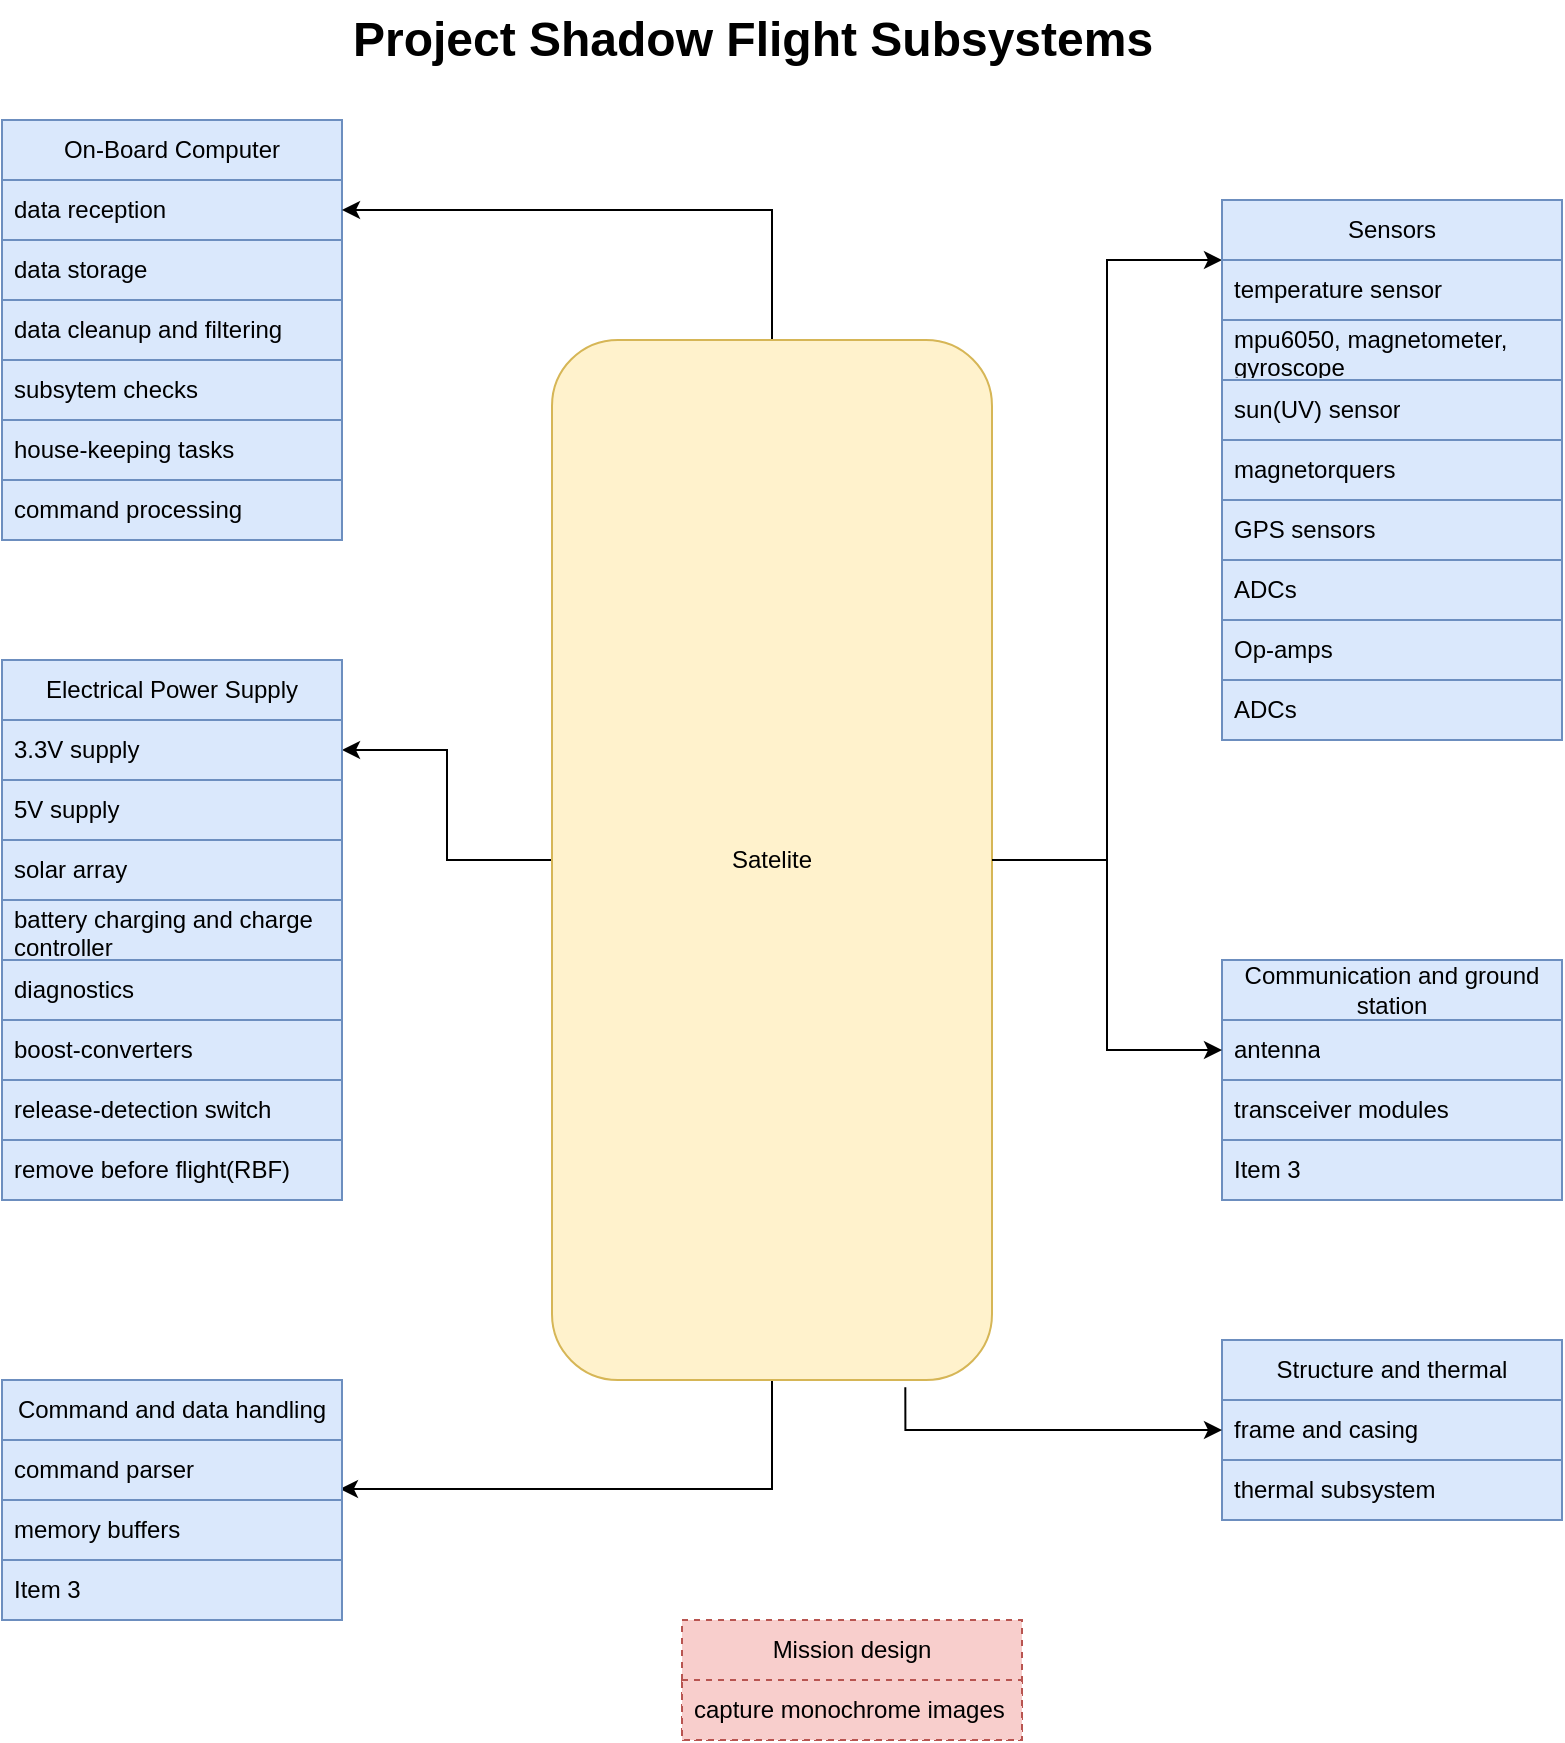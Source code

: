 <mxfile version="20.8.16" type="device"><diagram name="Page-1" id="E-5t9pThX8K7YHl_Ke6q"><mxGraphModel dx="1687" dy="2105" grid="1" gridSize="10" guides="1" tooltips="1" connect="1" arrows="1" fold="1" page="1" pageScale="1" pageWidth="850" pageHeight="1100" math="0" shadow="0"><root><mxCell id="0"/><mxCell id="1" parent="0"/><mxCell id="Uk9GfLsoAb0SeuHJn7hZ-63" value="" style="whiteSpace=wrap;html=1;rounded=0;fillColor=#dae8fc;strokeColor=#6c8ebf;" vertex="1" parent="1"><mxGeometry x="630" y="30" width="170" height="30" as="geometry"/></mxCell><mxCell id="Uk9GfLsoAb0SeuHJn7hZ-64" value="" style="whiteSpace=wrap;html=1;rounded=0;fillColor=#dae8fc;strokeColor=#6c8ebf;" vertex="1" parent="1"><mxGeometry x="630" y="60" width="170" height="30" as="geometry"/></mxCell><mxCell id="Uk9GfLsoAb0SeuHJn7hZ-65" value="" style="whiteSpace=wrap;html=1;rounded=0;fillColor=#dae8fc;strokeColor=#6c8ebf;" vertex="1" parent="1"><mxGeometry x="630" y="90" width="170" height="30" as="geometry"/></mxCell><mxCell id="Uk9GfLsoAb0SeuHJn7hZ-66" value="" style="whiteSpace=wrap;html=1;rounded=0;fillColor=#dae8fc;strokeColor=#6c8ebf;" vertex="1" parent="1"><mxGeometry x="630" y="120" width="170" height="30" as="geometry"/></mxCell><mxCell id="Uk9GfLsoAb0SeuHJn7hZ-67" value="" style="whiteSpace=wrap;html=1;rounded=0;fillColor=#dae8fc;strokeColor=#6c8ebf;" vertex="1" parent="1"><mxGeometry x="630" y="150" width="170" height="30" as="geometry"/></mxCell><mxCell id="Uk9GfLsoAb0SeuHJn7hZ-68" value="" style="whiteSpace=wrap;html=1;rounded=0;fillColor=#dae8fc;strokeColor=#6c8ebf;" vertex="1" parent="1"><mxGeometry x="630" y="30" width="170" height="30" as="geometry"/></mxCell><mxCell id="Uk9GfLsoAb0SeuHJn7hZ-69" value="" style="whiteSpace=wrap;html=1;rounded=0;fillColor=#dae8fc;strokeColor=#6c8ebf;" vertex="1" parent="1"><mxGeometry x="630" y="60" width="170" height="30" as="geometry"/></mxCell><mxCell id="Uk9GfLsoAb0SeuHJn7hZ-60" value="" style="whiteSpace=wrap;html=1;rounded=0;fillColor=#dae8fc;strokeColor=#6c8ebf;" vertex="1" parent="1"><mxGeometry x="20" y="-10" width="170" height="30" as="geometry"/></mxCell><mxCell id="Uk9GfLsoAb0SeuHJn7hZ-61" value="" style="whiteSpace=wrap;html=1;rounded=0;fillColor=#dae8fc;strokeColor=#6c8ebf;" vertex="1" parent="1"><mxGeometry x="20" y="20" width="170" height="30" as="geometry"/></mxCell><mxCell id="Uk9GfLsoAb0SeuHJn7hZ-62" value="" style="whiteSpace=wrap;html=1;rounded=0;fillColor=#dae8fc;strokeColor=#6c8ebf;" vertex="1" parent="1"><mxGeometry x="20" y="50" width="170" height="30" as="geometry"/></mxCell><mxCell id="Uk9GfLsoAb0SeuHJn7hZ-56" value="" style="whiteSpace=wrap;html=1;rounded=0;fillColor=#dae8fc;strokeColor=#6c8ebf;" vertex="1" parent="1"><mxGeometry x="20" y="290" width="170" height="30" as="geometry"/></mxCell><mxCell id="Uk9GfLsoAb0SeuHJn7hZ-57" value="" style="whiteSpace=wrap;html=1;rounded=0;fillColor=#dae8fc;strokeColor=#6c8ebf;" vertex="1" parent="1"><mxGeometry x="20" y="320" width="170" height="30" as="geometry"/></mxCell><mxCell id="Uk9GfLsoAb0SeuHJn7hZ-58" value="" style="whiteSpace=wrap;html=1;rounded=0;fillColor=#dae8fc;strokeColor=#6c8ebf;" vertex="1" parent="1"><mxGeometry x="20" y="350" width="170" height="30" as="geometry"/></mxCell><mxCell id="Uk9GfLsoAb0SeuHJn7hZ-59" value="" style="whiteSpace=wrap;html=1;rounded=0;fillColor=#dae8fc;strokeColor=#6c8ebf;" vertex="1" parent="1"><mxGeometry x="20" y="380" width="170" height="30" as="geometry"/></mxCell><mxCell id="Uk9GfLsoAb0SeuHJn7hZ-54" value="" style="whiteSpace=wrap;html=1;rounded=0;fillColor=#dae8fc;strokeColor=#6c8ebf;" vertex="1" parent="1"><mxGeometry x="20" y="260" width="170" height="30" as="geometry"/></mxCell><mxCell id="Uk9GfLsoAb0SeuHJn7hZ-3" value="On-Board Computer" style="swimlane;fontStyle=0;childLayout=stackLayout;horizontal=1;startSize=30;horizontalStack=0;resizeParent=1;resizeParentMax=0;resizeLast=0;collapsible=1;marginBottom=0;whiteSpace=wrap;html=1;fillColor=#dae8fc;strokeColor=#6c8ebf;" vertex="1" parent="1"><mxGeometry x="20" y="-130" width="170" height="120" as="geometry"/></mxCell><mxCell id="Uk9GfLsoAb0SeuHJn7hZ-4" value="data reception" style="text;strokeColor=#6c8ebf;fillColor=#dae8fc;align=left;verticalAlign=middle;spacingLeft=4;spacingRight=4;overflow=hidden;points=[[0,0.5],[1,0.5]];portConstraint=eastwest;rotatable=0;whiteSpace=wrap;html=1;" vertex="1" parent="Uk9GfLsoAb0SeuHJn7hZ-3"><mxGeometry y="30" width="170" height="30" as="geometry"/></mxCell><mxCell id="Uk9GfLsoAb0SeuHJn7hZ-5" value="data storage" style="text;strokeColor=#6c8ebf;fillColor=#dae8fc;align=left;verticalAlign=middle;spacingLeft=4;spacingRight=4;overflow=hidden;points=[[0,0.5],[1,0.5]];portConstraint=eastwest;rotatable=0;whiteSpace=wrap;html=1;" vertex="1" parent="Uk9GfLsoAb0SeuHJn7hZ-3"><mxGeometry y="60" width="170" height="30" as="geometry"/></mxCell><mxCell id="Uk9GfLsoAb0SeuHJn7hZ-6" value="data cleanup and filtering" style="text;strokeColor=#6c8ebf;fillColor=#dae8fc;align=left;verticalAlign=middle;spacingLeft=4;spacingRight=4;overflow=hidden;points=[[0,0.5],[1,0.5]];portConstraint=eastwest;rotatable=0;whiteSpace=wrap;html=1;" vertex="1" parent="Uk9GfLsoAb0SeuHJn7hZ-3"><mxGeometry y="90" width="170" height="30" as="geometry"/></mxCell><mxCell id="Uk9GfLsoAb0SeuHJn7hZ-46" style="edgeStyle=orthogonalEdgeStyle;rounded=0;orthogonalLoop=1;jettySize=auto;html=1;entryX=1;entryY=0.5;entryDx=0;entryDy=0;" edge="1" parent="1" source="Uk9GfLsoAb0SeuHJn7hZ-7" target="Uk9GfLsoAb0SeuHJn7hZ-4"><mxGeometry relative="1" as="geometry"/></mxCell><mxCell id="Uk9GfLsoAb0SeuHJn7hZ-47" style="edgeStyle=orthogonalEdgeStyle;rounded=0;orthogonalLoop=1;jettySize=auto;html=1;" edge="1" parent="1" source="Uk9GfLsoAb0SeuHJn7hZ-7" target="Uk9GfLsoAb0SeuHJn7hZ-9"><mxGeometry relative="1" as="geometry"/></mxCell><mxCell id="Uk9GfLsoAb0SeuHJn7hZ-48" style="edgeStyle=orthogonalEdgeStyle;rounded=0;orthogonalLoop=1;jettySize=auto;html=1;entryX=0.994;entryY=0.815;entryDx=0;entryDy=0;entryPerimeter=0;" edge="1" parent="1" source="Uk9GfLsoAb0SeuHJn7hZ-7" target="Uk9GfLsoAb0SeuHJn7hZ-13"><mxGeometry relative="1" as="geometry"/></mxCell><mxCell id="Uk9GfLsoAb0SeuHJn7hZ-49" style="edgeStyle=orthogonalEdgeStyle;rounded=0;orthogonalLoop=1;jettySize=auto;html=1;entryX=0;entryY=0.25;entryDx=0;entryDy=0;" edge="1" parent="1" source="Uk9GfLsoAb0SeuHJn7hZ-7" target="Uk9GfLsoAb0SeuHJn7hZ-16"><mxGeometry relative="1" as="geometry"/></mxCell><mxCell id="Uk9GfLsoAb0SeuHJn7hZ-7" value="Satelite" style="rounded=1;whiteSpace=wrap;html=1;fillColor=#fff2cc;strokeColor=#d6b656;" vertex="1" parent="1"><mxGeometry x="295" y="-20" width="220" height="520" as="geometry"/></mxCell><mxCell id="Uk9GfLsoAb0SeuHJn7hZ-8" value="Electrical Power Supply" style="swimlane;fontStyle=0;childLayout=stackLayout;horizontal=1;startSize=30;horizontalStack=0;resizeParent=1;resizeParentMax=0;resizeLast=0;collapsible=1;marginBottom=0;whiteSpace=wrap;html=1;fillColor=#dae8fc;strokeColor=#6c8ebf;" vertex="1" parent="1"><mxGeometry x="20" y="140" width="170" height="120" as="geometry"/></mxCell><mxCell id="Uk9GfLsoAb0SeuHJn7hZ-9" value="3.3V supply" style="text;strokeColor=#6c8ebf;fillColor=#dae8fc;align=left;verticalAlign=middle;spacingLeft=4;spacingRight=4;overflow=hidden;points=[[0,0.5],[1,0.5]];portConstraint=eastwest;rotatable=0;whiteSpace=wrap;html=1;" vertex="1" parent="Uk9GfLsoAb0SeuHJn7hZ-8"><mxGeometry y="30" width="170" height="30" as="geometry"/></mxCell><mxCell id="Uk9GfLsoAb0SeuHJn7hZ-10" value="5V supply" style="text;strokeColor=#6c8ebf;fillColor=#dae8fc;align=left;verticalAlign=middle;spacingLeft=4;spacingRight=4;overflow=hidden;points=[[0,0.5],[1,0.5]];portConstraint=eastwest;rotatable=0;whiteSpace=wrap;html=1;" vertex="1" parent="Uk9GfLsoAb0SeuHJn7hZ-8"><mxGeometry y="60" width="170" height="30" as="geometry"/></mxCell><mxCell id="Uk9GfLsoAb0SeuHJn7hZ-11" value="solar array" style="text;strokeColor=#6c8ebf;fillColor=#dae8fc;align=left;verticalAlign=middle;spacingLeft=4;spacingRight=4;overflow=hidden;points=[[0,0.5],[1,0.5]];portConstraint=eastwest;rotatable=0;whiteSpace=wrap;html=1;" vertex="1" parent="Uk9GfLsoAb0SeuHJn7hZ-8"><mxGeometry y="90" width="170" height="30" as="geometry"/></mxCell><mxCell id="Uk9GfLsoAb0SeuHJn7hZ-12" value="Command and data handling" style="swimlane;fontStyle=0;childLayout=stackLayout;horizontal=1;startSize=30;horizontalStack=0;resizeParent=1;resizeParentMax=0;resizeLast=0;collapsible=1;marginBottom=0;whiteSpace=wrap;html=1;fillColor=#dae8fc;strokeColor=#6c8ebf;" vertex="1" parent="1"><mxGeometry x="20" y="500" width="170" height="120" as="geometry"/></mxCell><mxCell id="Uk9GfLsoAb0SeuHJn7hZ-13" value="command parser" style="text;strokeColor=#6c8ebf;fillColor=#dae8fc;align=left;verticalAlign=middle;spacingLeft=4;spacingRight=4;overflow=hidden;points=[[0,0.5],[1,0.5]];portConstraint=eastwest;rotatable=0;whiteSpace=wrap;html=1;" vertex="1" parent="Uk9GfLsoAb0SeuHJn7hZ-12"><mxGeometry y="30" width="170" height="30" as="geometry"/></mxCell><mxCell id="Uk9GfLsoAb0SeuHJn7hZ-14" value="memory buffers" style="text;strokeColor=#6c8ebf;fillColor=#dae8fc;align=left;verticalAlign=middle;spacingLeft=4;spacingRight=4;overflow=hidden;points=[[0,0.5],[1,0.5]];portConstraint=eastwest;rotatable=0;whiteSpace=wrap;html=1;" vertex="1" parent="Uk9GfLsoAb0SeuHJn7hZ-12"><mxGeometry y="60" width="170" height="30" as="geometry"/></mxCell><mxCell id="Uk9GfLsoAb0SeuHJn7hZ-15" value="Item 3" style="text;strokeColor=#6c8ebf;fillColor=#dae8fc;align=left;verticalAlign=middle;spacingLeft=4;spacingRight=4;overflow=hidden;points=[[0,0.5],[1,0.5]];portConstraint=eastwest;rotatable=0;whiteSpace=wrap;html=1;" vertex="1" parent="Uk9GfLsoAb0SeuHJn7hZ-12"><mxGeometry y="90" width="170" height="30" as="geometry"/></mxCell><mxCell id="Uk9GfLsoAb0SeuHJn7hZ-16" value="Sensors" style="swimlane;fontStyle=0;childLayout=stackLayout;horizontal=1;startSize=30;horizontalStack=0;resizeParent=1;resizeParentMax=0;resizeLast=0;collapsible=1;marginBottom=0;whiteSpace=wrap;html=1;fillColor=#dae8fc;strokeColor=#6c8ebf;" vertex="1" parent="1"><mxGeometry x="630" y="-90" width="170" height="120" as="geometry"/></mxCell><mxCell id="Uk9GfLsoAb0SeuHJn7hZ-17" value="temperature sensor" style="text;strokeColor=#6c8ebf;fillColor=#dae8fc;align=left;verticalAlign=middle;spacingLeft=4;spacingRight=4;overflow=hidden;points=[[0,0.5],[1,0.5]];portConstraint=eastwest;rotatable=0;whiteSpace=wrap;html=1;" vertex="1" parent="Uk9GfLsoAb0SeuHJn7hZ-16"><mxGeometry y="30" width="170" height="30" as="geometry"/></mxCell><mxCell id="Uk9GfLsoAb0SeuHJn7hZ-18" value="mpu6050, magnetometer, gyroscope" style="text;strokeColor=#6c8ebf;fillColor=#dae8fc;align=left;verticalAlign=middle;spacingLeft=4;spacingRight=4;overflow=hidden;points=[[0,0.5],[1,0.5]];portConstraint=eastwest;rotatable=0;whiteSpace=wrap;html=1;" vertex="1" parent="Uk9GfLsoAb0SeuHJn7hZ-16"><mxGeometry y="60" width="170" height="30" as="geometry"/></mxCell><mxCell id="Uk9GfLsoAb0SeuHJn7hZ-19" value="sun(UV) sensor" style="text;strokeColor=#6c8ebf;fillColor=#dae8fc;align=left;verticalAlign=middle;spacingLeft=4;spacingRight=4;overflow=hidden;points=[[0,0.5],[1,0.5]];portConstraint=eastwest;rotatable=0;whiteSpace=wrap;html=1;" vertex="1" parent="Uk9GfLsoAb0SeuHJn7hZ-16"><mxGeometry y="90" width="170" height="30" as="geometry"/></mxCell><mxCell id="Uk9GfLsoAb0SeuHJn7hZ-20" value="Communication and ground station" style="swimlane;fontStyle=0;childLayout=stackLayout;horizontal=1;startSize=30;horizontalStack=0;resizeParent=1;resizeParentMax=0;resizeLast=0;collapsible=1;marginBottom=0;whiteSpace=wrap;html=1;fillColor=#dae8fc;strokeColor=#6c8ebf;" vertex="1" parent="1"><mxGeometry x="630" y="290" width="170" height="120" as="geometry"/></mxCell><mxCell id="Uk9GfLsoAb0SeuHJn7hZ-21" value="antenna" style="text;strokeColor=#6c8ebf;fillColor=#dae8fc;align=left;verticalAlign=middle;spacingLeft=4;spacingRight=4;overflow=hidden;points=[[0,0.5],[1,0.5]];portConstraint=eastwest;rotatable=0;whiteSpace=wrap;html=1;" vertex="1" parent="Uk9GfLsoAb0SeuHJn7hZ-20"><mxGeometry y="30" width="170" height="30" as="geometry"/></mxCell><mxCell id="Uk9GfLsoAb0SeuHJn7hZ-22" value="transceiver modules" style="text;strokeColor=#6c8ebf;fillColor=#dae8fc;align=left;verticalAlign=middle;spacingLeft=4;spacingRight=4;overflow=hidden;points=[[0,0.5],[1,0.5]];portConstraint=eastwest;rotatable=0;whiteSpace=wrap;html=1;" vertex="1" parent="Uk9GfLsoAb0SeuHJn7hZ-20"><mxGeometry y="60" width="170" height="30" as="geometry"/></mxCell><mxCell id="Uk9GfLsoAb0SeuHJn7hZ-23" value="Item 3" style="text;strokeColor=#6c8ebf;fillColor=#dae8fc;align=left;verticalAlign=middle;spacingLeft=4;spacingRight=4;overflow=hidden;points=[[0,0.5],[1,0.5]];portConstraint=eastwest;rotatable=0;whiteSpace=wrap;html=1;" vertex="1" parent="Uk9GfLsoAb0SeuHJn7hZ-20"><mxGeometry y="90" width="170" height="30" as="geometry"/></mxCell><mxCell id="Uk9GfLsoAb0SeuHJn7hZ-24" value="Structure and thermal" style="swimlane;fontStyle=0;childLayout=stackLayout;horizontal=1;startSize=30;horizontalStack=0;resizeParent=1;resizeParentMax=0;resizeLast=0;collapsible=1;marginBottom=0;whiteSpace=wrap;html=1;fillColor=#dae8fc;strokeColor=#6c8ebf;" vertex="1" parent="1"><mxGeometry x="630" y="480" width="170" height="90" as="geometry"/></mxCell><mxCell id="Uk9GfLsoAb0SeuHJn7hZ-25" value="frame and casing&amp;nbsp;" style="text;strokeColor=#6c8ebf;fillColor=#dae8fc;align=left;verticalAlign=middle;spacingLeft=4;spacingRight=4;overflow=hidden;points=[[0,0.5],[1,0.5]];portConstraint=eastwest;rotatable=0;whiteSpace=wrap;html=1;" vertex="1" parent="Uk9GfLsoAb0SeuHJn7hZ-24"><mxGeometry y="30" width="170" height="30" as="geometry"/></mxCell><mxCell id="Uk9GfLsoAb0SeuHJn7hZ-26" value="thermal subsystem" style="text;strokeColor=#6c8ebf;fillColor=#dae8fc;align=left;verticalAlign=middle;spacingLeft=4;spacingRight=4;overflow=hidden;points=[[0,0.5],[1,0.5]];portConstraint=eastwest;rotatable=0;whiteSpace=wrap;html=1;" vertex="1" parent="Uk9GfLsoAb0SeuHJn7hZ-24"><mxGeometry y="60" width="170" height="30" as="geometry"/></mxCell><mxCell id="Uk9GfLsoAb0SeuHJn7hZ-29" value="Mission design" style="swimlane;fontStyle=0;childLayout=stackLayout;horizontal=1;startSize=30;horizontalStack=0;resizeParent=1;resizeParentMax=0;resizeLast=0;collapsible=1;marginBottom=0;whiteSpace=wrap;html=1;dashed=1;fillColor=#f8cecc;strokeColor=#b85450;" vertex="1" parent="1"><mxGeometry x="360" y="620" width="170" height="60" as="geometry"/></mxCell><mxCell id="Uk9GfLsoAb0SeuHJn7hZ-30" value="capture monochrome images" style="text;strokeColor=#b85450;fillColor=#f8cecc;align=left;verticalAlign=middle;spacingLeft=4;spacingRight=4;overflow=hidden;points=[[0,0.5],[1,0.5]];portConstraint=eastwest;rotatable=0;whiteSpace=wrap;html=1;dashed=1;" vertex="1" parent="Uk9GfLsoAb0SeuHJn7hZ-29"><mxGeometry y="30" width="170" height="30" as="geometry"/></mxCell><mxCell id="Uk9GfLsoAb0SeuHJn7hZ-33" value="battery charging and charge controller" style="text;strokeColor=#6c8ebf;fillColor=#dae8fc;align=left;verticalAlign=middle;spacingLeft=4;spacingRight=4;overflow=hidden;points=[[0,0.5],[1,0.5]];portConstraint=eastwest;rotatable=0;whiteSpace=wrap;html=1;rounded=0;" vertex="1" parent="1"><mxGeometry x="20" y="260" width="170" height="30" as="geometry"/></mxCell><mxCell id="Uk9GfLsoAb0SeuHJn7hZ-34" value="diagnostics" style="text;strokeColor=#6c8ebf;fillColor=#dae8fc;align=left;verticalAlign=middle;spacingLeft=4;spacingRight=4;overflow=hidden;points=[[0,0.5],[1,0.5]];portConstraint=eastwest;rotatable=0;whiteSpace=wrap;html=1;" vertex="1" parent="1"><mxGeometry x="20" y="290" width="170" height="30" as="geometry"/></mxCell><mxCell id="Uk9GfLsoAb0SeuHJn7hZ-35" value="boost-converters" style="text;strokeColor=#6c8ebf;fillColor=#dae8fc;align=left;verticalAlign=middle;spacingLeft=4;spacingRight=4;overflow=hidden;points=[[0,0.5],[1,0.5]];portConstraint=eastwest;rotatable=0;whiteSpace=wrap;html=1;" vertex="1" parent="1"><mxGeometry x="20" y="320" width="170" height="30" as="geometry"/></mxCell><mxCell id="Uk9GfLsoAb0SeuHJn7hZ-36" value="release-detection switch" style="text;strokeColor=#6c8ebf;fillColor=#dae8fc;align=left;verticalAlign=middle;spacingLeft=4;spacingRight=4;overflow=hidden;points=[[0,0.5],[1,0.5]];portConstraint=eastwest;rotatable=0;whiteSpace=wrap;html=1;" vertex="1" parent="1"><mxGeometry x="20" y="350" width="170" height="30" as="geometry"/></mxCell><mxCell id="Uk9GfLsoAb0SeuHJn7hZ-37" value="remove before flight(RBF)" style="text;strokeColor=#6c8ebf;fillColor=#dae8fc;align=left;verticalAlign=middle;spacingLeft=4;spacingRight=4;overflow=hidden;points=[[0,0.5],[1,0.5]];portConstraint=eastwest;rotatable=0;whiteSpace=wrap;html=1;" vertex="1" parent="1"><mxGeometry x="20" y="380" width="170" height="30" as="geometry"/></mxCell><mxCell id="Uk9GfLsoAb0SeuHJn7hZ-38" value="magnetorquers" style="text;strokeColor=#6c8ebf;fillColor=#dae8fc;align=left;verticalAlign=middle;spacingLeft=4;spacingRight=4;overflow=hidden;points=[[0,0.5],[1,0.5]];portConstraint=eastwest;rotatable=0;whiteSpace=wrap;html=1;" vertex="1" parent="1"><mxGeometry x="630" y="30" width="170" height="30" as="geometry"/></mxCell><mxCell id="Uk9GfLsoAb0SeuHJn7hZ-39" value="GPS sensors" style="text;strokeColor=#6c8ebf;fillColor=#dae8fc;align=left;verticalAlign=middle;spacingLeft=4;spacingRight=4;overflow=hidden;points=[[0,0.5],[1,0.5]];portConstraint=eastwest;rotatable=0;whiteSpace=wrap;html=1;" vertex="1" parent="1"><mxGeometry x="630" y="60" width="170" height="30" as="geometry"/></mxCell><mxCell id="Uk9GfLsoAb0SeuHJn7hZ-40" value="ADCs" style="text;strokeColor=#6c8ebf;fillColor=#dae8fc;align=left;verticalAlign=middle;spacingLeft=4;spacingRight=4;overflow=hidden;points=[[0,0.5],[1,0.5]];portConstraint=eastwest;rotatable=0;whiteSpace=wrap;html=1;" vertex="1" parent="1"><mxGeometry x="630" y="90" width="170" height="30" as="geometry"/></mxCell><mxCell id="Uk9GfLsoAb0SeuHJn7hZ-41" value="Op-amps" style="text;strokeColor=#6c8ebf;fillColor=#dae8fc;align=left;verticalAlign=middle;spacingLeft=4;spacingRight=4;overflow=hidden;points=[[0,0.5],[1,0.5]];portConstraint=eastwest;rotatable=0;whiteSpace=wrap;html=1;" vertex="1" parent="1"><mxGeometry x="630" y="120" width="170" height="30" as="geometry"/></mxCell><mxCell id="Uk9GfLsoAb0SeuHJn7hZ-42" value="ADCs" style="text;strokeColor=#6c8ebf;fillColor=#dae8fc;align=left;verticalAlign=middle;spacingLeft=4;spacingRight=4;overflow=hidden;points=[[0,0.5],[1,0.5]];portConstraint=eastwest;rotatable=0;whiteSpace=wrap;html=1;" vertex="1" parent="1"><mxGeometry x="630" y="150" width="170" height="30" as="geometry"/></mxCell><mxCell id="Uk9GfLsoAb0SeuHJn7hZ-43" value="subsytem checks" style="text;strokeColor=#6c8ebf;fillColor=#dae8fc;align=left;verticalAlign=middle;spacingLeft=4;spacingRight=4;overflow=hidden;points=[[0,0.5],[1,0.5]];portConstraint=eastwest;rotatable=0;whiteSpace=wrap;html=1;" vertex="1" parent="1"><mxGeometry x="20" y="-10" width="170" height="30" as="geometry"/></mxCell><mxCell id="Uk9GfLsoAb0SeuHJn7hZ-44" value="house-keeping tasks&amp;nbsp;" style="text;strokeColor=#6c8ebf;fillColor=#dae8fc;align=left;verticalAlign=middle;spacingLeft=4;spacingRight=4;overflow=hidden;points=[[0,0.5],[1,0.5]];portConstraint=eastwest;rotatable=0;whiteSpace=wrap;html=1;" vertex="1" parent="1"><mxGeometry x="20" y="20" width="170" height="30" as="geometry"/></mxCell><mxCell id="Uk9GfLsoAb0SeuHJn7hZ-45" value="command processing" style="text;strokeColor=#6c8ebf;fillColor=#dae8fc;align=left;verticalAlign=middle;spacingLeft=4;spacingRight=4;overflow=hidden;points=[[0,0.5],[1,0.5]];portConstraint=eastwest;rotatable=0;whiteSpace=wrap;html=1;" vertex="1" parent="1"><mxGeometry x="20" y="50" width="170" height="30" as="geometry"/></mxCell><mxCell id="Uk9GfLsoAb0SeuHJn7hZ-50" style="edgeStyle=orthogonalEdgeStyle;rounded=0;orthogonalLoop=1;jettySize=auto;html=1;" edge="1" parent="1" source="Uk9GfLsoAb0SeuHJn7hZ-7" target="Uk9GfLsoAb0SeuHJn7hZ-21"><mxGeometry relative="1" as="geometry"/></mxCell><mxCell id="Uk9GfLsoAb0SeuHJn7hZ-51" style="edgeStyle=orthogonalEdgeStyle;rounded=0;orthogonalLoop=1;jettySize=auto;html=1;exitX=0.803;exitY=1.007;exitDx=0;exitDy=0;exitPerimeter=0;" edge="1" parent="1" source="Uk9GfLsoAb0SeuHJn7hZ-7" target="Uk9GfLsoAb0SeuHJn7hZ-25"><mxGeometry relative="1" as="geometry"/></mxCell><mxCell id="Uk9GfLsoAb0SeuHJn7hZ-52" value="Project Shadow Flight Subsystems" style="text;strokeColor=none;fillColor=none;html=1;fontSize=24;fontStyle=1;verticalAlign=middle;align=center;" vertex="1" parent="1"><mxGeometry x="345" y="-190" width="100" height="40" as="geometry"/></mxCell></root></mxGraphModel></diagram></mxfile>